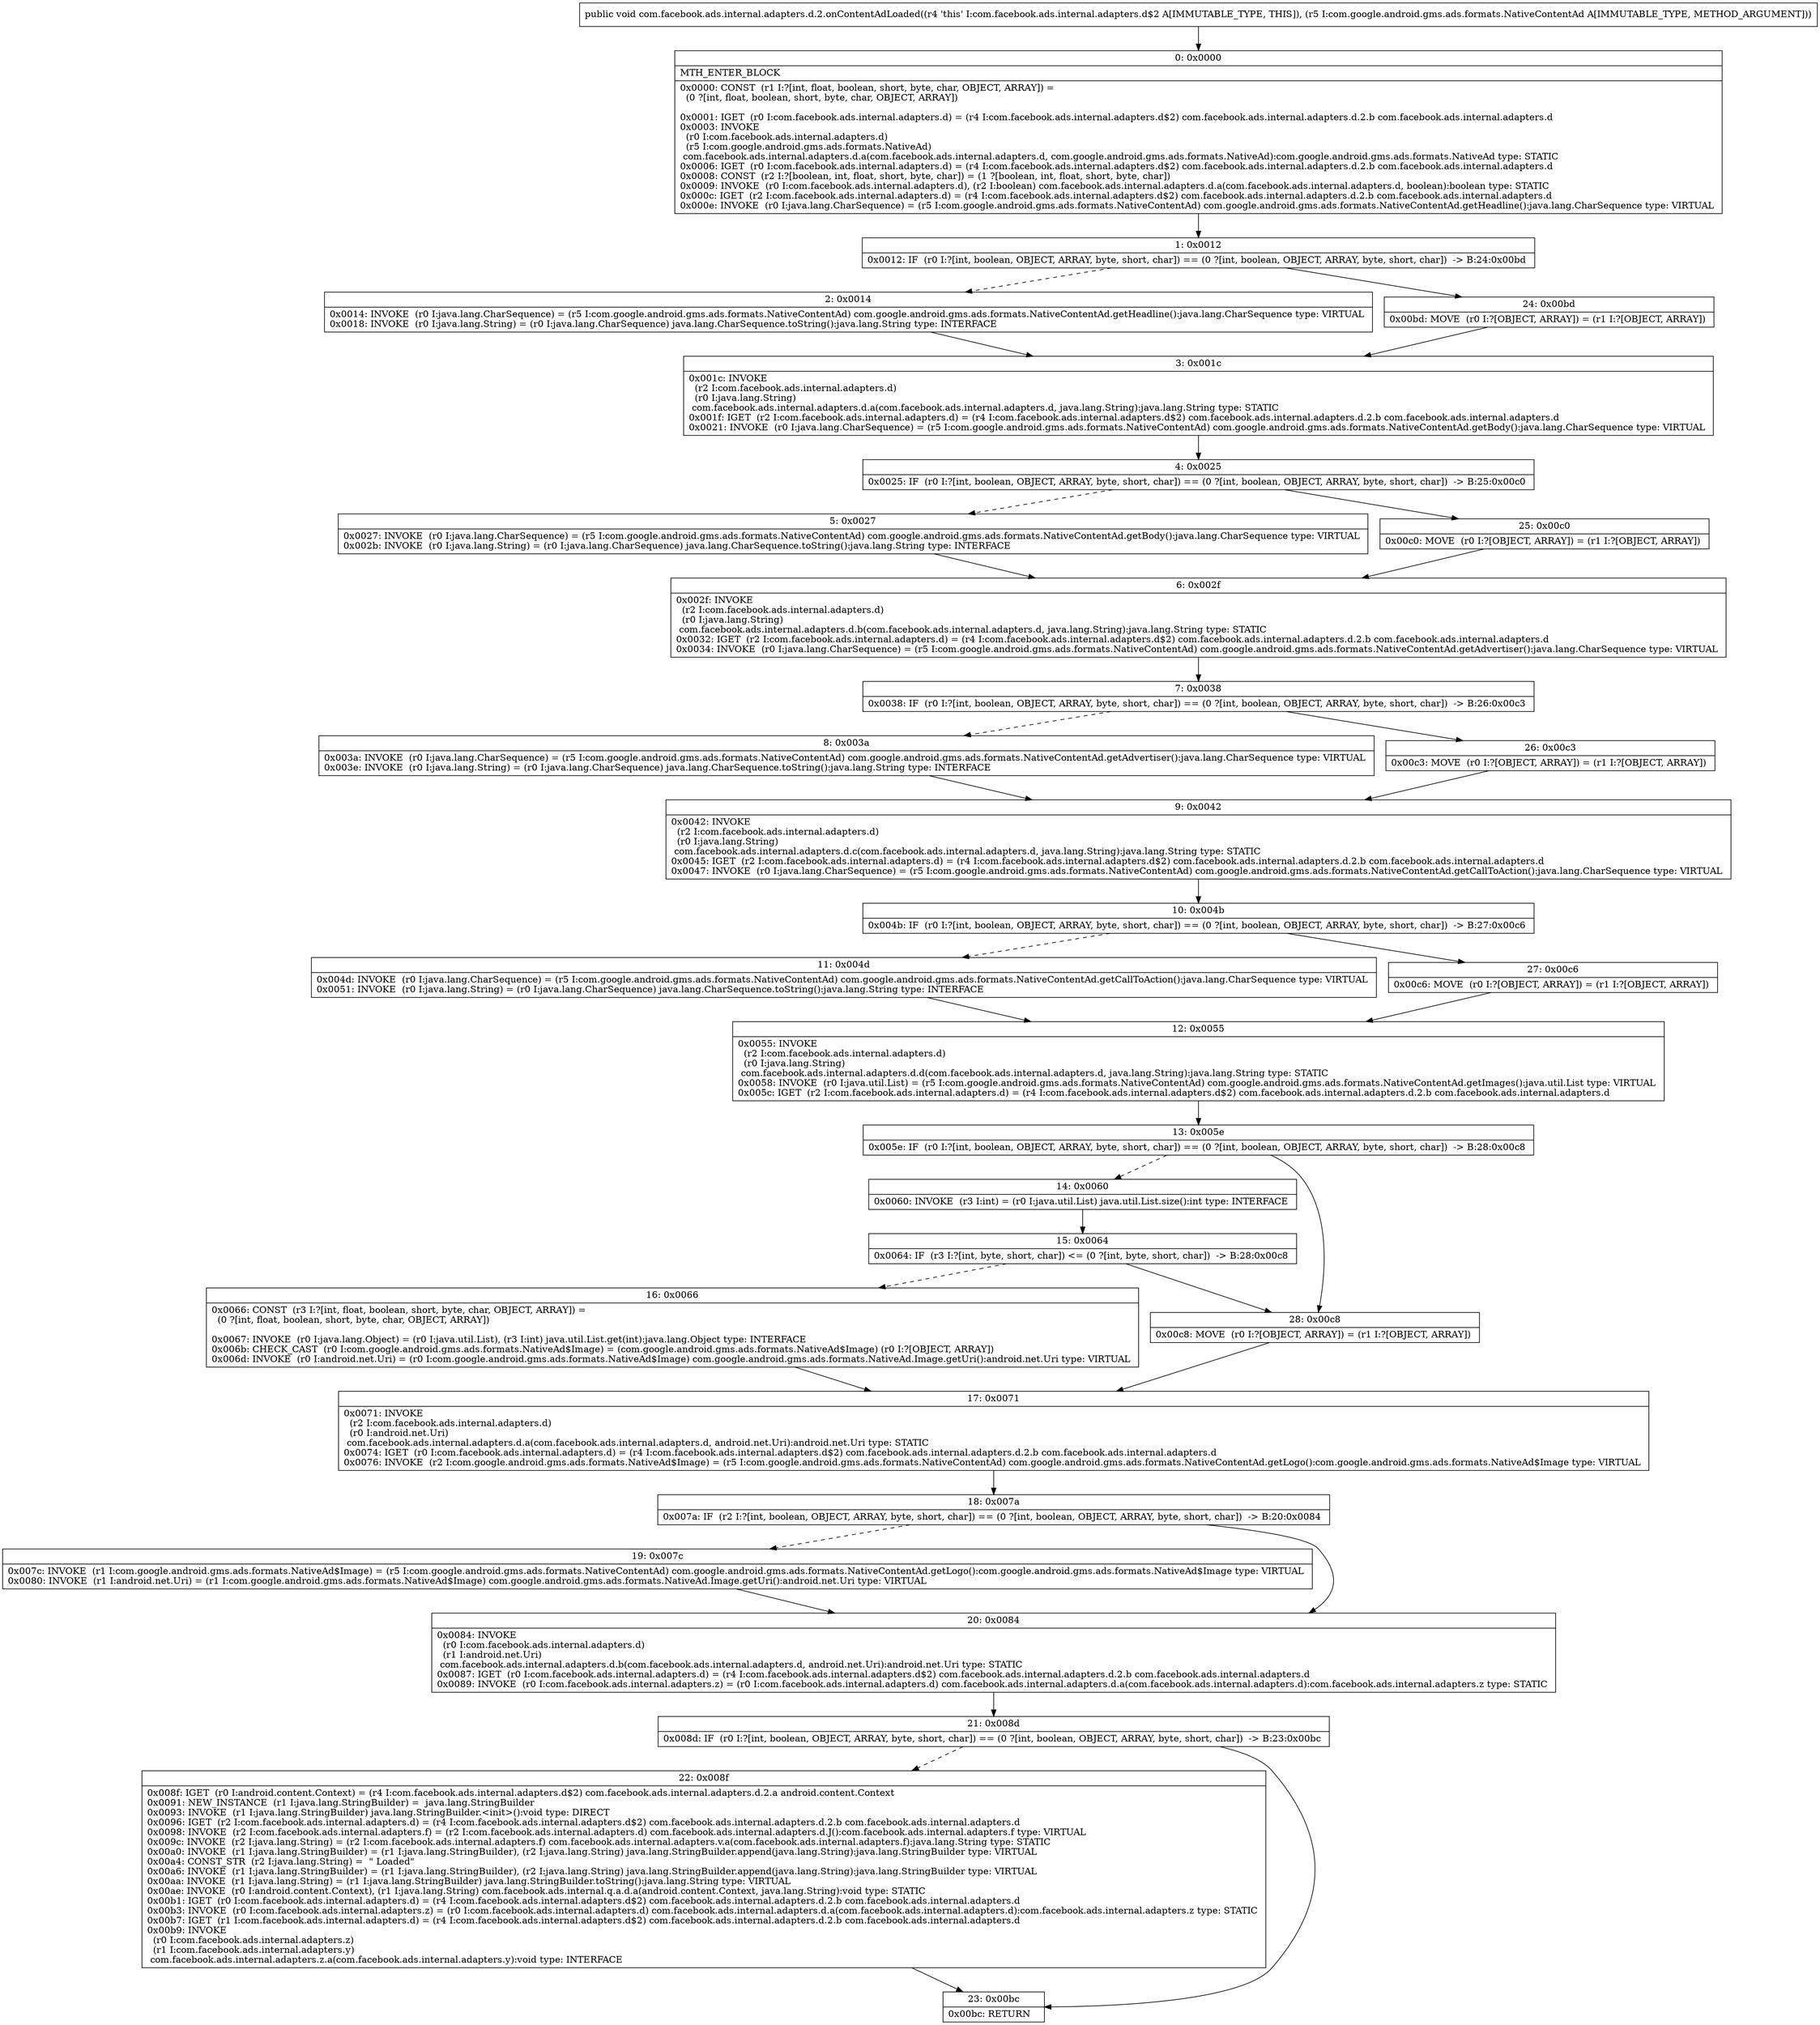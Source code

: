 digraph "CFG forcom.facebook.ads.internal.adapters.d.2.onContentAdLoaded(Lcom\/google\/android\/gms\/ads\/formats\/NativeContentAd;)V" {
Node_0 [shape=record,label="{0\:\ 0x0000|MTH_ENTER_BLOCK\l|0x0000: CONST  (r1 I:?[int, float, boolean, short, byte, char, OBJECT, ARRAY]) = \l  (0 ?[int, float, boolean, short, byte, char, OBJECT, ARRAY])\l \l0x0001: IGET  (r0 I:com.facebook.ads.internal.adapters.d) = (r4 I:com.facebook.ads.internal.adapters.d$2) com.facebook.ads.internal.adapters.d.2.b com.facebook.ads.internal.adapters.d \l0x0003: INVOKE  \l  (r0 I:com.facebook.ads.internal.adapters.d)\l  (r5 I:com.google.android.gms.ads.formats.NativeAd)\l com.facebook.ads.internal.adapters.d.a(com.facebook.ads.internal.adapters.d, com.google.android.gms.ads.formats.NativeAd):com.google.android.gms.ads.formats.NativeAd type: STATIC \l0x0006: IGET  (r0 I:com.facebook.ads.internal.adapters.d) = (r4 I:com.facebook.ads.internal.adapters.d$2) com.facebook.ads.internal.adapters.d.2.b com.facebook.ads.internal.adapters.d \l0x0008: CONST  (r2 I:?[boolean, int, float, short, byte, char]) = (1 ?[boolean, int, float, short, byte, char]) \l0x0009: INVOKE  (r0 I:com.facebook.ads.internal.adapters.d), (r2 I:boolean) com.facebook.ads.internal.adapters.d.a(com.facebook.ads.internal.adapters.d, boolean):boolean type: STATIC \l0x000c: IGET  (r2 I:com.facebook.ads.internal.adapters.d) = (r4 I:com.facebook.ads.internal.adapters.d$2) com.facebook.ads.internal.adapters.d.2.b com.facebook.ads.internal.adapters.d \l0x000e: INVOKE  (r0 I:java.lang.CharSequence) = (r5 I:com.google.android.gms.ads.formats.NativeContentAd) com.google.android.gms.ads.formats.NativeContentAd.getHeadline():java.lang.CharSequence type: VIRTUAL \l}"];
Node_1 [shape=record,label="{1\:\ 0x0012|0x0012: IF  (r0 I:?[int, boolean, OBJECT, ARRAY, byte, short, char]) == (0 ?[int, boolean, OBJECT, ARRAY, byte, short, char])  \-\> B:24:0x00bd \l}"];
Node_2 [shape=record,label="{2\:\ 0x0014|0x0014: INVOKE  (r0 I:java.lang.CharSequence) = (r5 I:com.google.android.gms.ads.formats.NativeContentAd) com.google.android.gms.ads.formats.NativeContentAd.getHeadline():java.lang.CharSequence type: VIRTUAL \l0x0018: INVOKE  (r0 I:java.lang.String) = (r0 I:java.lang.CharSequence) java.lang.CharSequence.toString():java.lang.String type: INTERFACE \l}"];
Node_3 [shape=record,label="{3\:\ 0x001c|0x001c: INVOKE  \l  (r2 I:com.facebook.ads.internal.adapters.d)\l  (r0 I:java.lang.String)\l com.facebook.ads.internal.adapters.d.a(com.facebook.ads.internal.adapters.d, java.lang.String):java.lang.String type: STATIC \l0x001f: IGET  (r2 I:com.facebook.ads.internal.adapters.d) = (r4 I:com.facebook.ads.internal.adapters.d$2) com.facebook.ads.internal.adapters.d.2.b com.facebook.ads.internal.adapters.d \l0x0021: INVOKE  (r0 I:java.lang.CharSequence) = (r5 I:com.google.android.gms.ads.formats.NativeContentAd) com.google.android.gms.ads.formats.NativeContentAd.getBody():java.lang.CharSequence type: VIRTUAL \l}"];
Node_4 [shape=record,label="{4\:\ 0x0025|0x0025: IF  (r0 I:?[int, boolean, OBJECT, ARRAY, byte, short, char]) == (0 ?[int, boolean, OBJECT, ARRAY, byte, short, char])  \-\> B:25:0x00c0 \l}"];
Node_5 [shape=record,label="{5\:\ 0x0027|0x0027: INVOKE  (r0 I:java.lang.CharSequence) = (r5 I:com.google.android.gms.ads.formats.NativeContentAd) com.google.android.gms.ads.formats.NativeContentAd.getBody():java.lang.CharSequence type: VIRTUAL \l0x002b: INVOKE  (r0 I:java.lang.String) = (r0 I:java.lang.CharSequence) java.lang.CharSequence.toString():java.lang.String type: INTERFACE \l}"];
Node_6 [shape=record,label="{6\:\ 0x002f|0x002f: INVOKE  \l  (r2 I:com.facebook.ads.internal.adapters.d)\l  (r0 I:java.lang.String)\l com.facebook.ads.internal.adapters.d.b(com.facebook.ads.internal.adapters.d, java.lang.String):java.lang.String type: STATIC \l0x0032: IGET  (r2 I:com.facebook.ads.internal.adapters.d) = (r4 I:com.facebook.ads.internal.adapters.d$2) com.facebook.ads.internal.adapters.d.2.b com.facebook.ads.internal.adapters.d \l0x0034: INVOKE  (r0 I:java.lang.CharSequence) = (r5 I:com.google.android.gms.ads.formats.NativeContentAd) com.google.android.gms.ads.formats.NativeContentAd.getAdvertiser():java.lang.CharSequence type: VIRTUAL \l}"];
Node_7 [shape=record,label="{7\:\ 0x0038|0x0038: IF  (r0 I:?[int, boolean, OBJECT, ARRAY, byte, short, char]) == (0 ?[int, boolean, OBJECT, ARRAY, byte, short, char])  \-\> B:26:0x00c3 \l}"];
Node_8 [shape=record,label="{8\:\ 0x003a|0x003a: INVOKE  (r0 I:java.lang.CharSequence) = (r5 I:com.google.android.gms.ads.formats.NativeContentAd) com.google.android.gms.ads.formats.NativeContentAd.getAdvertiser():java.lang.CharSequence type: VIRTUAL \l0x003e: INVOKE  (r0 I:java.lang.String) = (r0 I:java.lang.CharSequence) java.lang.CharSequence.toString():java.lang.String type: INTERFACE \l}"];
Node_9 [shape=record,label="{9\:\ 0x0042|0x0042: INVOKE  \l  (r2 I:com.facebook.ads.internal.adapters.d)\l  (r0 I:java.lang.String)\l com.facebook.ads.internal.adapters.d.c(com.facebook.ads.internal.adapters.d, java.lang.String):java.lang.String type: STATIC \l0x0045: IGET  (r2 I:com.facebook.ads.internal.adapters.d) = (r4 I:com.facebook.ads.internal.adapters.d$2) com.facebook.ads.internal.adapters.d.2.b com.facebook.ads.internal.adapters.d \l0x0047: INVOKE  (r0 I:java.lang.CharSequence) = (r5 I:com.google.android.gms.ads.formats.NativeContentAd) com.google.android.gms.ads.formats.NativeContentAd.getCallToAction():java.lang.CharSequence type: VIRTUAL \l}"];
Node_10 [shape=record,label="{10\:\ 0x004b|0x004b: IF  (r0 I:?[int, boolean, OBJECT, ARRAY, byte, short, char]) == (0 ?[int, boolean, OBJECT, ARRAY, byte, short, char])  \-\> B:27:0x00c6 \l}"];
Node_11 [shape=record,label="{11\:\ 0x004d|0x004d: INVOKE  (r0 I:java.lang.CharSequence) = (r5 I:com.google.android.gms.ads.formats.NativeContentAd) com.google.android.gms.ads.formats.NativeContentAd.getCallToAction():java.lang.CharSequence type: VIRTUAL \l0x0051: INVOKE  (r0 I:java.lang.String) = (r0 I:java.lang.CharSequence) java.lang.CharSequence.toString():java.lang.String type: INTERFACE \l}"];
Node_12 [shape=record,label="{12\:\ 0x0055|0x0055: INVOKE  \l  (r2 I:com.facebook.ads.internal.adapters.d)\l  (r0 I:java.lang.String)\l com.facebook.ads.internal.adapters.d.d(com.facebook.ads.internal.adapters.d, java.lang.String):java.lang.String type: STATIC \l0x0058: INVOKE  (r0 I:java.util.List) = (r5 I:com.google.android.gms.ads.formats.NativeContentAd) com.google.android.gms.ads.formats.NativeContentAd.getImages():java.util.List type: VIRTUAL \l0x005c: IGET  (r2 I:com.facebook.ads.internal.adapters.d) = (r4 I:com.facebook.ads.internal.adapters.d$2) com.facebook.ads.internal.adapters.d.2.b com.facebook.ads.internal.adapters.d \l}"];
Node_13 [shape=record,label="{13\:\ 0x005e|0x005e: IF  (r0 I:?[int, boolean, OBJECT, ARRAY, byte, short, char]) == (0 ?[int, boolean, OBJECT, ARRAY, byte, short, char])  \-\> B:28:0x00c8 \l}"];
Node_14 [shape=record,label="{14\:\ 0x0060|0x0060: INVOKE  (r3 I:int) = (r0 I:java.util.List) java.util.List.size():int type: INTERFACE \l}"];
Node_15 [shape=record,label="{15\:\ 0x0064|0x0064: IF  (r3 I:?[int, byte, short, char]) \<= (0 ?[int, byte, short, char])  \-\> B:28:0x00c8 \l}"];
Node_16 [shape=record,label="{16\:\ 0x0066|0x0066: CONST  (r3 I:?[int, float, boolean, short, byte, char, OBJECT, ARRAY]) = \l  (0 ?[int, float, boolean, short, byte, char, OBJECT, ARRAY])\l \l0x0067: INVOKE  (r0 I:java.lang.Object) = (r0 I:java.util.List), (r3 I:int) java.util.List.get(int):java.lang.Object type: INTERFACE \l0x006b: CHECK_CAST  (r0 I:com.google.android.gms.ads.formats.NativeAd$Image) = (com.google.android.gms.ads.formats.NativeAd$Image) (r0 I:?[OBJECT, ARRAY]) \l0x006d: INVOKE  (r0 I:android.net.Uri) = (r0 I:com.google.android.gms.ads.formats.NativeAd$Image) com.google.android.gms.ads.formats.NativeAd.Image.getUri():android.net.Uri type: VIRTUAL \l}"];
Node_17 [shape=record,label="{17\:\ 0x0071|0x0071: INVOKE  \l  (r2 I:com.facebook.ads.internal.adapters.d)\l  (r0 I:android.net.Uri)\l com.facebook.ads.internal.adapters.d.a(com.facebook.ads.internal.adapters.d, android.net.Uri):android.net.Uri type: STATIC \l0x0074: IGET  (r0 I:com.facebook.ads.internal.adapters.d) = (r4 I:com.facebook.ads.internal.adapters.d$2) com.facebook.ads.internal.adapters.d.2.b com.facebook.ads.internal.adapters.d \l0x0076: INVOKE  (r2 I:com.google.android.gms.ads.formats.NativeAd$Image) = (r5 I:com.google.android.gms.ads.formats.NativeContentAd) com.google.android.gms.ads.formats.NativeContentAd.getLogo():com.google.android.gms.ads.formats.NativeAd$Image type: VIRTUAL \l}"];
Node_18 [shape=record,label="{18\:\ 0x007a|0x007a: IF  (r2 I:?[int, boolean, OBJECT, ARRAY, byte, short, char]) == (0 ?[int, boolean, OBJECT, ARRAY, byte, short, char])  \-\> B:20:0x0084 \l}"];
Node_19 [shape=record,label="{19\:\ 0x007c|0x007c: INVOKE  (r1 I:com.google.android.gms.ads.formats.NativeAd$Image) = (r5 I:com.google.android.gms.ads.formats.NativeContentAd) com.google.android.gms.ads.formats.NativeContentAd.getLogo():com.google.android.gms.ads.formats.NativeAd$Image type: VIRTUAL \l0x0080: INVOKE  (r1 I:android.net.Uri) = (r1 I:com.google.android.gms.ads.formats.NativeAd$Image) com.google.android.gms.ads.formats.NativeAd.Image.getUri():android.net.Uri type: VIRTUAL \l}"];
Node_20 [shape=record,label="{20\:\ 0x0084|0x0084: INVOKE  \l  (r0 I:com.facebook.ads.internal.adapters.d)\l  (r1 I:android.net.Uri)\l com.facebook.ads.internal.adapters.d.b(com.facebook.ads.internal.adapters.d, android.net.Uri):android.net.Uri type: STATIC \l0x0087: IGET  (r0 I:com.facebook.ads.internal.adapters.d) = (r4 I:com.facebook.ads.internal.adapters.d$2) com.facebook.ads.internal.adapters.d.2.b com.facebook.ads.internal.adapters.d \l0x0089: INVOKE  (r0 I:com.facebook.ads.internal.adapters.z) = (r0 I:com.facebook.ads.internal.adapters.d) com.facebook.ads.internal.adapters.d.a(com.facebook.ads.internal.adapters.d):com.facebook.ads.internal.adapters.z type: STATIC \l}"];
Node_21 [shape=record,label="{21\:\ 0x008d|0x008d: IF  (r0 I:?[int, boolean, OBJECT, ARRAY, byte, short, char]) == (0 ?[int, boolean, OBJECT, ARRAY, byte, short, char])  \-\> B:23:0x00bc \l}"];
Node_22 [shape=record,label="{22\:\ 0x008f|0x008f: IGET  (r0 I:android.content.Context) = (r4 I:com.facebook.ads.internal.adapters.d$2) com.facebook.ads.internal.adapters.d.2.a android.content.Context \l0x0091: NEW_INSTANCE  (r1 I:java.lang.StringBuilder) =  java.lang.StringBuilder \l0x0093: INVOKE  (r1 I:java.lang.StringBuilder) java.lang.StringBuilder.\<init\>():void type: DIRECT \l0x0096: IGET  (r2 I:com.facebook.ads.internal.adapters.d) = (r4 I:com.facebook.ads.internal.adapters.d$2) com.facebook.ads.internal.adapters.d.2.b com.facebook.ads.internal.adapters.d \l0x0098: INVOKE  (r2 I:com.facebook.ads.internal.adapters.f) = (r2 I:com.facebook.ads.internal.adapters.d) com.facebook.ads.internal.adapters.d.J():com.facebook.ads.internal.adapters.f type: VIRTUAL \l0x009c: INVOKE  (r2 I:java.lang.String) = (r2 I:com.facebook.ads.internal.adapters.f) com.facebook.ads.internal.adapters.v.a(com.facebook.ads.internal.adapters.f):java.lang.String type: STATIC \l0x00a0: INVOKE  (r1 I:java.lang.StringBuilder) = (r1 I:java.lang.StringBuilder), (r2 I:java.lang.String) java.lang.StringBuilder.append(java.lang.String):java.lang.StringBuilder type: VIRTUAL \l0x00a4: CONST_STR  (r2 I:java.lang.String) =  \" Loaded\" \l0x00a6: INVOKE  (r1 I:java.lang.StringBuilder) = (r1 I:java.lang.StringBuilder), (r2 I:java.lang.String) java.lang.StringBuilder.append(java.lang.String):java.lang.StringBuilder type: VIRTUAL \l0x00aa: INVOKE  (r1 I:java.lang.String) = (r1 I:java.lang.StringBuilder) java.lang.StringBuilder.toString():java.lang.String type: VIRTUAL \l0x00ae: INVOKE  (r0 I:android.content.Context), (r1 I:java.lang.String) com.facebook.ads.internal.q.a.d.a(android.content.Context, java.lang.String):void type: STATIC \l0x00b1: IGET  (r0 I:com.facebook.ads.internal.adapters.d) = (r4 I:com.facebook.ads.internal.adapters.d$2) com.facebook.ads.internal.adapters.d.2.b com.facebook.ads.internal.adapters.d \l0x00b3: INVOKE  (r0 I:com.facebook.ads.internal.adapters.z) = (r0 I:com.facebook.ads.internal.adapters.d) com.facebook.ads.internal.adapters.d.a(com.facebook.ads.internal.adapters.d):com.facebook.ads.internal.adapters.z type: STATIC \l0x00b7: IGET  (r1 I:com.facebook.ads.internal.adapters.d) = (r4 I:com.facebook.ads.internal.adapters.d$2) com.facebook.ads.internal.adapters.d.2.b com.facebook.ads.internal.adapters.d \l0x00b9: INVOKE  \l  (r0 I:com.facebook.ads.internal.adapters.z)\l  (r1 I:com.facebook.ads.internal.adapters.y)\l com.facebook.ads.internal.adapters.z.a(com.facebook.ads.internal.adapters.y):void type: INTERFACE \l}"];
Node_23 [shape=record,label="{23\:\ 0x00bc|0x00bc: RETURN   \l}"];
Node_24 [shape=record,label="{24\:\ 0x00bd|0x00bd: MOVE  (r0 I:?[OBJECT, ARRAY]) = (r1 I:?[OBJECT, ARRAY]) \l}"];
Node_25 [shape=record,label="{25\:\ 0x00c0|0x00c0: MOVE  (r0 I:?[OBJECT, ARRAY]) = (r1 I:?[OBJECT, ARRAY]) \l}"];
Node_26 [shape=record,label="{26\:\ 0x00c3|0x00c3: MOVE  (r0 I:?[OBJECT, ARRAY]) = (r1 I:?[OBJECT, ARRAY]) \l}"];
Node_27 [shape=record,label="{27\:\ 0x00c6|0x00c6: MOVE  (r0 I:?[OBJECT, ARRAY]) = (r1 I:?[OBJECT, ARRAY]) \l}"];
Node_28 [shape=record,label="{28\:\ 0x00c8|0x00c8: MOVE  (r0 I:?[OBJECT, ARRAY]) = (r1 I:?[OBJECT, ARRAY]) \l}"];
MethodNode[shape=record,label="{public void com.facebook.ads.internal.adapters.d.2.onContentAdLoaded((r4 'this' I:com.facebook.ads.internal.adapters.d$2 A[IMMUTABLE_TYPE, THIS]), (r5 I:com.google.android.gms.ads.formats.NativeContentAd A[IMMUTABLE_TYPE, METHOD_ARGUMENT])) }"];
MethodNode -> Node_0;
Node_0 -> Node_1;
Node_1 -> Node_2[style=dashed];
Node_1 -> Node_24;
Node_2 -> Node_3;
Node_3 -> Node_4;
Node_4 -> Node_5[style=dashed];
Node_4 -> Node_25;
Node_5 -> Node_6;
Node_6 -> Node_7;
Node_7 -> Node_8[style=dashed];
Node_7 -> Node_26;
Node_8 -> Node_9;
Node_9 -> Node_10;
Node_10 -> Node_11[style=dashed];
Node_10 -> Node_27;
Node_11 -> Node_12;
Node_12 -> Node_13;
Node_13 -> Node_14[style=dashed];
Node_13 -> Node_28;
Node_14 -> Node_15;
Node_15 -> Node_16[style=dashed];
Node_15 -> Node_28;
Node_16 -> Node_17;
Node_17 -> Node_18;
Node_18 -> Node_19[style=dashed];
Node_18 -> Node_20;
Node_19 -> Node_20;
Node_20 -> Node_21;
Node_21 -> Node_22[style=dashed];
Node_21 -> Node_23;
Node_22 -> Node_23;
Node_24 -> Node_3;
Node_25 -> Node_6;
Node_26 -> Node_9;
Node_27 -> Node_12;
Node_28 -> Node_17;
}

